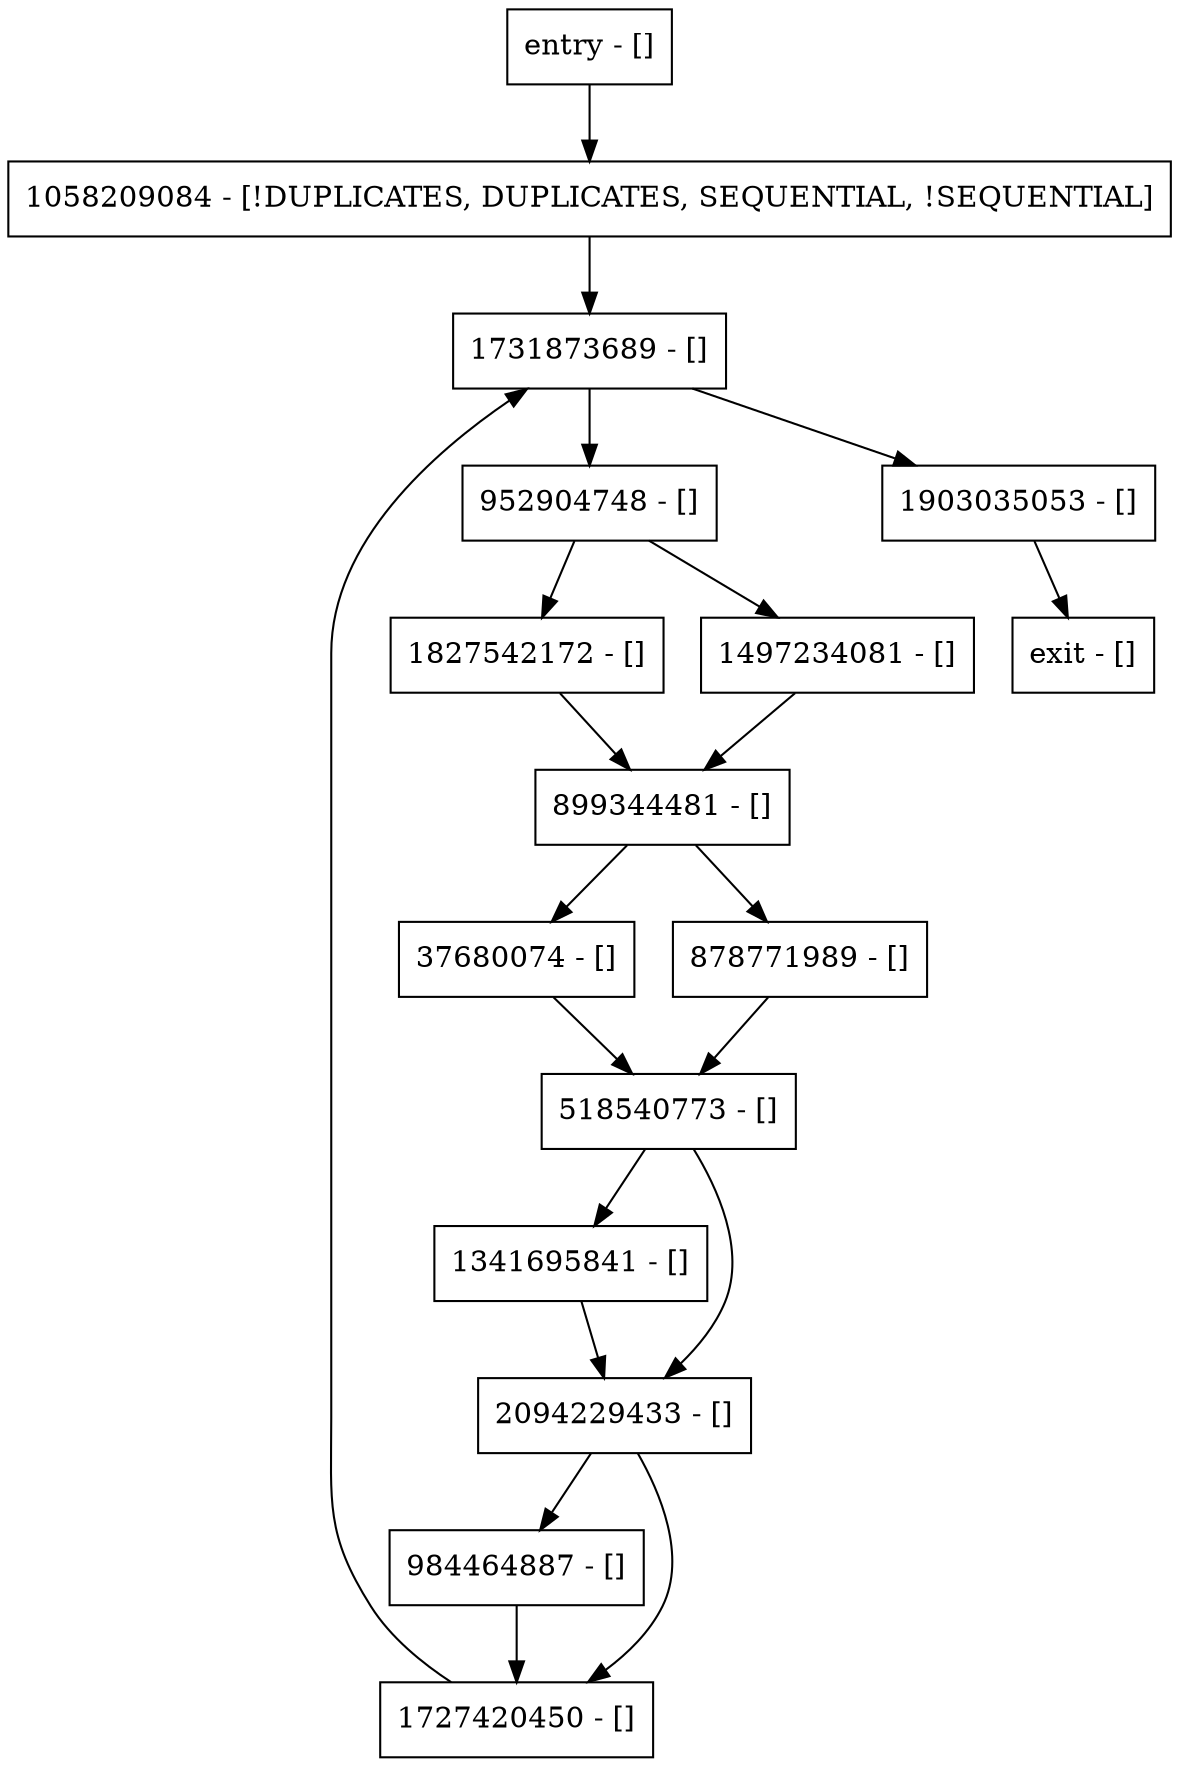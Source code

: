 digraph populate {
node [shape=record];
1058209084 [label="1058209084 - [!DUPLICATES, DUPLICATES, SEQUENTIAL, !SEQUENTIAL]"];
1341695841 [label="1341695841 - []"];
952904748 [label="952904748 - []"];
37680074 [label="37680074 - []"];
899344481 [label="899344481 - []"];
984464887 [label="984464887 - []"];
878771989 [label="878771989 - []"];
1727420450 [label="1727420450 - []"];
entry [label="entry - []"];
exit [label="exit - []"];
2094229433 [label="2094229433 - []"];
1903035053 [label="1903035053 - []"];
1827542172 [label="1827542172 - []"];
1731873689 [label="1731873689 - []"];
518540773 [label="518540773 - []"];
1497234081 [label="1497234081 - []"];
entry;
exit;
1058209084 -> 1731873689;
1341695841 -> 2094229433;
952904748 -> 1827542172;
952904748 -> 1497234081;
37680074 -> 518540773;
899344481 -> 37680074;
899344481 -> 878771989;
984464887 -> 1727420450;
878771989 -> 518540773;
1727420450 -> 1731873689;
entry -> 1058209084;
2094229433 -> 984464887;
2094229433 -> 1727420450;
1903035053 -> exit;
1827542172 -> 899344481;
1731873689 -> 1903035053;
1731873689 -> 952904748;
518540773 -> 1341695841;
518540773 -> 2094229433;
1497234081 -> 899344481;
}
